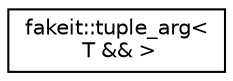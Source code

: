 digraph "Graphical Class Hierarchy"
{
  edge [fontname="Helvetica",fontsize="10",labelfontname="Helvetica",labelfontsize="10"];
  node [fontname="Helvetica",fontsize="10",shape=record];
  rankdir="LR";
  Node1 [label="fakeit::tuple_arg\<\l T && \>",height=0.2,width=0.4,color="black", fillcolor="white", style="filled",URL="$df/daa/structfakeit_1_1tuple__arg_3_01T_01_6_6_01_4.html"];
}
